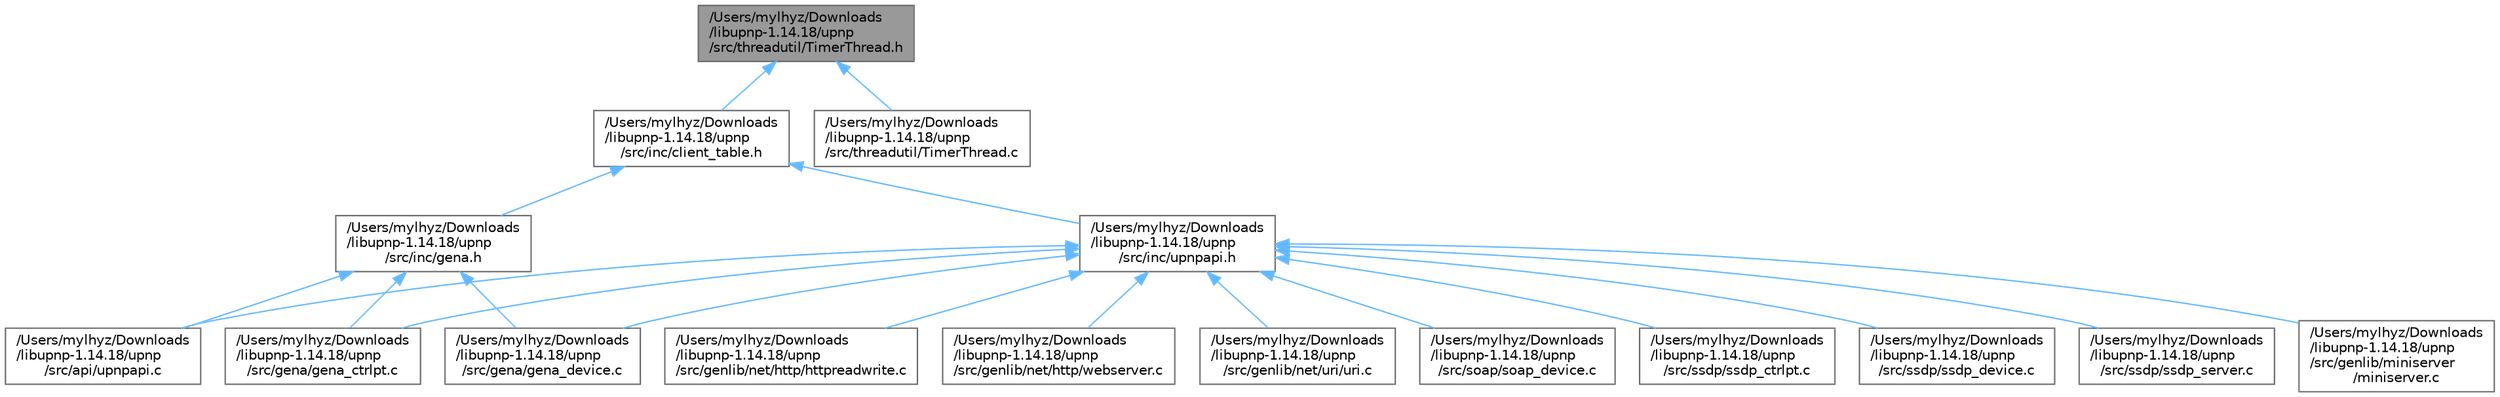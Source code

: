 digraph "/Users/mylhyz/Downloads/libupnp-1.14.18/upnp/src/threadutil/TimerThread.h"
{
 // LATEX_PDF_SIZE
  bgcolor="transparent";
  edge [fontname=Helvetica,fontsize=10,labelfontname=Helvetica,labelfontsize=10];
  node [fontname=Helvetica,fontsize=10,shape=box,height=0.2,width=0.4];
  Node1 [id="Node000001",label="/Users/mylhyz/Downloads\l/libupnp-1.14.18/upnp\l/src/threadutil/TimerThread.h",height=0.2,width=0.4,color="gray40", fillcolor="grey60", style="filled", fontcolor="black",tooltip=" "];
  Node1 -> Node2 [id="edge1_Node000001_Node000002",dir="back",color="steelblue1",style="solid",tooltip=" "];
  Node2 [id="Node000002",label="/Users/mylhyz/Downloads\l/libupnp-1.14.18/upnp\l/src/inc/client_table.h",height=0.2,width=0.4,color="grey40", fillcolor="white", style="filled",URL="$client__table_8h.html",tooltip=" "];
  Node2 -> Node3 [id="edge2_Node000002_Node000003",dir="back",color="steelblue1",style="solid",tooltip=" "];
  Node3 [id="Node000003",label="/Users/mylhyz/Downloads\l/libupnp-1.14.18/upnp\l/src/inc/gena.h",height=0.2,width=0.4,color="grey40", fillcolor="white", style="filled",URL="$gena_8h.html",tooltip=" "];
  Node3 -> Node4 [id="edge3_Node000003_Node000004",dir="back",color="steelblue1",style="solid",tooltip=" "];
  Node4 [id="Node000004",label="/Users/mylhyz/Downloads\l/libupnp-1.14.18/upnp\l/src/api/upnpapi.c",height=0.2,width=0.4,color="grey40", fillcolor="white", style="filled",URL="$upnpapi_8c.html",tooltip=" "];
  Node3 -> Node5 [id="edge4_Node000003_Node000005",dir="back",color="steelblue1",style="solid",tooltip=" "];
  Node5 [id="Node000005",label="/Users/mylhyz/Downloads\l/libupnp-1.14.18/upnp\l/src/gena/gena_ctrlpt.c",height=0.2,width=0.4,color="grey40", fillcolor="white", style="filled",URL="$gena__ctrlpt_8c.html",tooltip=" "];
  Node3 -> Node6 [id="edge5_Node000003_Node000006",dir="back",color="steelblue1",style="solid",tooltip=" "];
  Node6 [id="Node000006",label="/Users/mylhyz/Downloads\l/libupnp-1.14.18/upnp\l/src/gena/gena_device.c",height=0.2,width=0.4,color="grey40", fillcolor="white", style="filled",URL="$gena__device_8c.html",tooltip=" "];
  Node2 -> Node7 [id="edge6_Node000002_Node000007",dir="back",color="steelblue1",style="solid",tooltip=" "];
  Node7 [id="Node000007",label="/Users/mylhyz/Downloads\l/libupnp-1.14.18/upnp\l/src/inc/upnpapi.h",height=0.2,width=0.4,color="grey40", fillcolor="white", style="filled",URL="$upnpapi_8h.html",tooltip=" "];
  Node7 -> Node4 [id="edge7_Node000007_Node000004",dir="back",color="steelblue1",style="solid",tooltip=" "];
  Node7 -> Node5 [id="edge8_Node000007_Node000005",dir="back",color="steelblue1",style="solid",tooltip=" "];
  Node7 -> Node6 [id="edge9_Node000007_Node000006",dir="back",color="steelblue1",style="solid",tooltip=" "];
  Node7 -> Node8 [id="edge10_Node000007_Node000008",dir="back",color="steelblue1",style="solid",tooltip=" "];
  Node8 [id="Node000008",label="/Users/mylhyz/Downloads\l/libupnp-1.14.18/upnp\l/src/genlib/miniserver\l/miniserver.c",height=0.2,width=0.4,color="grey40", fillcolor="white", style="filled",URL="$miniserver_8c.html",tooltip="Implements the functionality and utility functions used by the Miniserver module."];
  Node7 -> Node9 [id="edge11_Node000007_Node000009",dir="back",color="steelblue1",style="solid",tooltip=" "];
  Node9 [id="Node000009",label="/Users/mylhyz/Downloads\l/libupnp-1.14.18/upnp\l/src/genlib/net/http/httpreadwrite.c",height=0.2,width=0.4,color="grey40", fillcolor="white", style="filled",URL="$httpreadwrite_8c.html",tooltip=" "];
  Node7 -> Node10 [id="edge12_Node000007_Node000010",dir="back",color="steelblue1",style="solid",tooltip=" "];
  Node10 [id="Node000010",label="/Users/mylhyz/Downloads\l/libupnp-1.14.18/upnp\l/src/genlib/net/http/webserver.c",height=0.2,width=0.4,color="grey40", fillcolor="white", style="filled",URL="$webserver_8c.html",tooltip="Defines the Web Server and has functions to carry out operations of the Web Server."];
  Node7 -> Node11 [id="edge13_Node000007_Node000011",dir="back",color="steelblue1",style="solid",tooltip=" "];
  Node11 [id="Node000011",label="/Users/mylhyz/Downloads\l/libupnp-1.14.18/upnp\l/src/genlib/net/uri/uri.c",height=0.2,width=0.4,color="grey40", fillcolor="white", style="filled",URL="$uri_8c.html",tooltip="Contains functions for uri, url parsing utility."];
  Node7 -> Node12 [id="edge14_Node000007_Node000012",dir="back",color="steelblue1",style="solid",tooltip=" "];
  Node12 [id="Node000012",label="/Users/mylhyz/Downloads\l/libupnp-1.14.18/upnp\l/src/soap/soap_device.c",height=0.2,width=0.4,color="grey40", fillcolor="white", style="filled",URL="$soap__device_8c.html",tooltip=" "];
  Node7 -> Node13 [id="edge15_Node000007_Node000013",dir="back",color="steelblue1",style="solid",tooltip=" "];
  Node13 [id="Node000013",label="/Users/mylhyz/Downloads\l/libupnp-1.14.18/upnp\l/src/ssdp/ssdp_ctrlpt.c",height=0.2,width=0.4,color="grey40", fillcolor="white", style="filled",URL="$ssdp__ctrlpt_8c.html",tooltip=" "];
  Node7 -> Node14 [id="edge16_Node000007_Node000014",dir="back",color="steelblue1",style="solid",tooltip=" "];
  Node14 [id="Node000014",label="/Users/mylhyz/Downloads\l/libupnp-1.14.18/upnp\l/src/ssdp/ssdp_device.c",height=0.2,width=0.4,color="grey40", fillcolor="white", style="filled",URL="$ssdp__device_8c.html",tooltip=" "];
  Node7 -> Node15 [id="edge17_Node000007_Node000015",dir="back",color="steelblue1",style="solid",tooltip=" "];
  Node15 [id="Node000015",label="/Users/mylhyz/Downloads\l/libupnp-1.14.18/upnp\l/src/ssdp/ssdp_server.c",height=0.2,width=0.4,color="grey40", fillcolor="white", style="filled",URL="$ssdp__server_8c.html",tooltip=" "];
  Node1 -> Node16 [id="edge18_Node000001_Node000016",dir="back",color="steelblue1",style="solid",tooltip=" "];
  Node16 [id="Node000016",label="/Users/mylhyz/Downloads\l/libupnp-1.14.18/upnp\l/src/threadutil/TimerThread.c",height=0.2,width=0.4,color="grey40", fillcolor="white", style="filled",URL="$TimerThread_8c.html",tooltip=" "];
}
